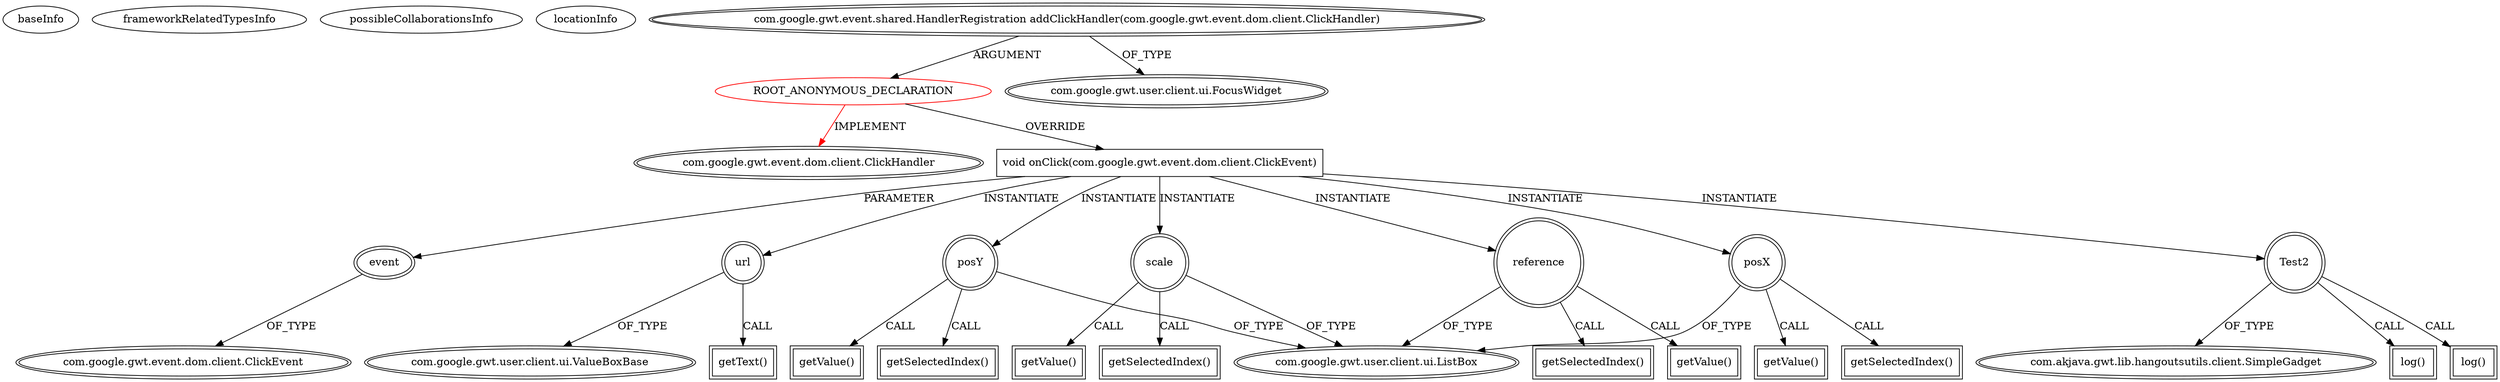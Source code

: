 digraph {
baseInfo[graphId=558,category="extension_graph",isAnonymous=true,possibleRelation=false]
frameworkRelatedTypesInfo[0="com.google.gwt.event.dom.client.ClickHandler"]
possibleCollaborationsInfo[]
locationInfo[projectName="akjava-GWT-Hangouts",filePath="/akjava-GWT-Hangouts/GWT-Hangouts-master/apps/hangout-test/src/com/akjava/gwt/hangout/test2/client/OverlayTest.java",contextSignature="void OverlayTest()",graphId="558"]
0[label="ROOT_ANONYMOUS_DECLARATION",vertexType="ROOT_ANONYMOUS_DECLARATION",isFrameworkType=false,color=red]
1[label="com.google.gwt.event.dom.client.ClickHandler",vertexType="FRAMEWORK_INTERFACE_TYPE",isFrameworkType=true,peripheries=2]
2[label="com.google.gwt.event.shared.HandlerRegistration addClickHandler(com.google.gwt.event.dom.client.ClickHandler)",vertexType="OUTSIDE_CALL",isFrameworkType=true,peripheries=2]
3[label="com.google.gwt.user.client.ui.FocusWidget",vertexType="FRAMEWORK_CLASS_TYPE",isFrameworkType=true,peripheries=2]
4[label="void onClick(com.google.gwt.event.dom.client.ClickEvent)",vertexType="OVERRIDING_METHOD_DECLARATION",isFrameworkType=false,shape=box]
5[label="event",vertexType="PARAMETER_DECLARATION",isFrameworkType=true,peripheries=2]
6[label="com.google.gwt.event.dom.client.ClickEvent",vertexType="FRAMEWORK_CLASS_TYPE",isFrameworkType=true,peripheries=2]
7[label="url",vertexType="VARIABLE_EXPRESION",isFrameworkType=true,peripheries=2,shape=circle]
9[label="com.google.gwt.user.client.ui.ValueBoxBase",vertexType="FRAMEWORK_CLASS_TYPE",isFrameworkType=true,peripheries=2]
8[label="getText()",vertexType="INSIDE_CALL",isFrameworkType=true,peripheries=2,shape=box]
10[label="posX",vertexType="VARIABLE_EXPRESION",isFrameworkType=true,peripheries=2,shape=circle]
12[label="com.google.gwt.user.client.ui.ListBox",vertexType="FRAMEWORK_CLASS_TYPE",isFrameworkType=true,peripheries=2]
11[label="getValue()",vertexType="INSIDE_CALL",isFrameworkType=true,peripheries=2,shape=box]
14[label="getSelectedIndex()",vertexType="INSIDE_CALL",isFrameworkType=true,peripheries=2,shape=box]
15[label="posY",vertexType="VARIABLE_EXPRESION",isFrameworkType=true,peripheries=2,shape=circle]
16[label="getValue()",vertexType="INSIDE_CALL",isFrameworkType=true,peripheries=2,shape=box]
19[label="getSelectedIndex()",vertexType="INSIDE_CALL",isFrameworkType=true,peripheries=2,shape=box]
20[label="scale",vertexType="VARIABLE_EXPRESION",isFrameworkType=true,peripheries=2,shape=circle]
21[label="getValue()",vertexType="INSIDE_CALL",isFrameworkType=true,peripheries=2,shape=box]
24[label="getSelectedIndex()",vertexType="INSIDE_CALL",isFrameworkType=true,peripheries=2,shape=box]
25[label="reference",vertexType="VARIABLE_EXPRESION",isFrameworkType=true,peripheries=2,shape=circle]
26[label="getValue()",vertexType="INSIDE_CALL",isFrameworkType=true,peripheries=2,shape=box]
29[label="getSelectedIndex()",vertexType="INSIDE_CALL",isFrameworkType=true,peripheries=2,shape=box]
30[label="Test2",vertexType="VARIABLE_EXPRESION",isFrameworkType=true,peripheries=2,shape=circle]
32[label="com.akjava.gwt.lib.hangoutsutils.client.SimpleGadget",vertexType="FRAMEWORK_CLASS_TYPE",isFrameworkType=true,peripheries=2]
31[label="log()",vertexType="INSIDE_CALL",isFrameworkType=true,peripheries=2,shape=box]
34[label="log()",vertexType="INSIDE_CALL",isFrameworkType=true,peripheries=2,shape=box]
0->1[label="IMPLEMENT",color=red]
2->0[label="ARGUMENT"]
2->3[label="OF_TYPE"]
0->4[label="OVERRIDE"]
5->6[label="OF_TYPE"]
4->5[label="PARAMETER"]
4->7[label="INSTANTIATE"]
7->9[label="OF_TYPE"]
7->8[label="CALL"]
4->10[label="INSTANTIATE"]
10->12[label="OF_TYPE"]
10->11[label="CALL"]
10->14[label="CALL"]
4->15[label="INSTANTIATE"]
15->12[label="OF_TYPE"]
15->16[label="CALL"]
15->19[label="CALL"]
4->20[label="INSTANTIATE"]
20->12[label="OF_TYPE"]
20->21[label="CALL"]
20->24[label="CALL"]
4->25[label="INSTANTIATE"]
25->12[label="OF_TYPE"]
25->26[label="CALL"]
25->29[label="CALL"]
4->30[label="INSTANTIATE"]
30->32[label="OF_TYPE"]
30->31[label="CALL"]
30->34[label="CALL"]
}
